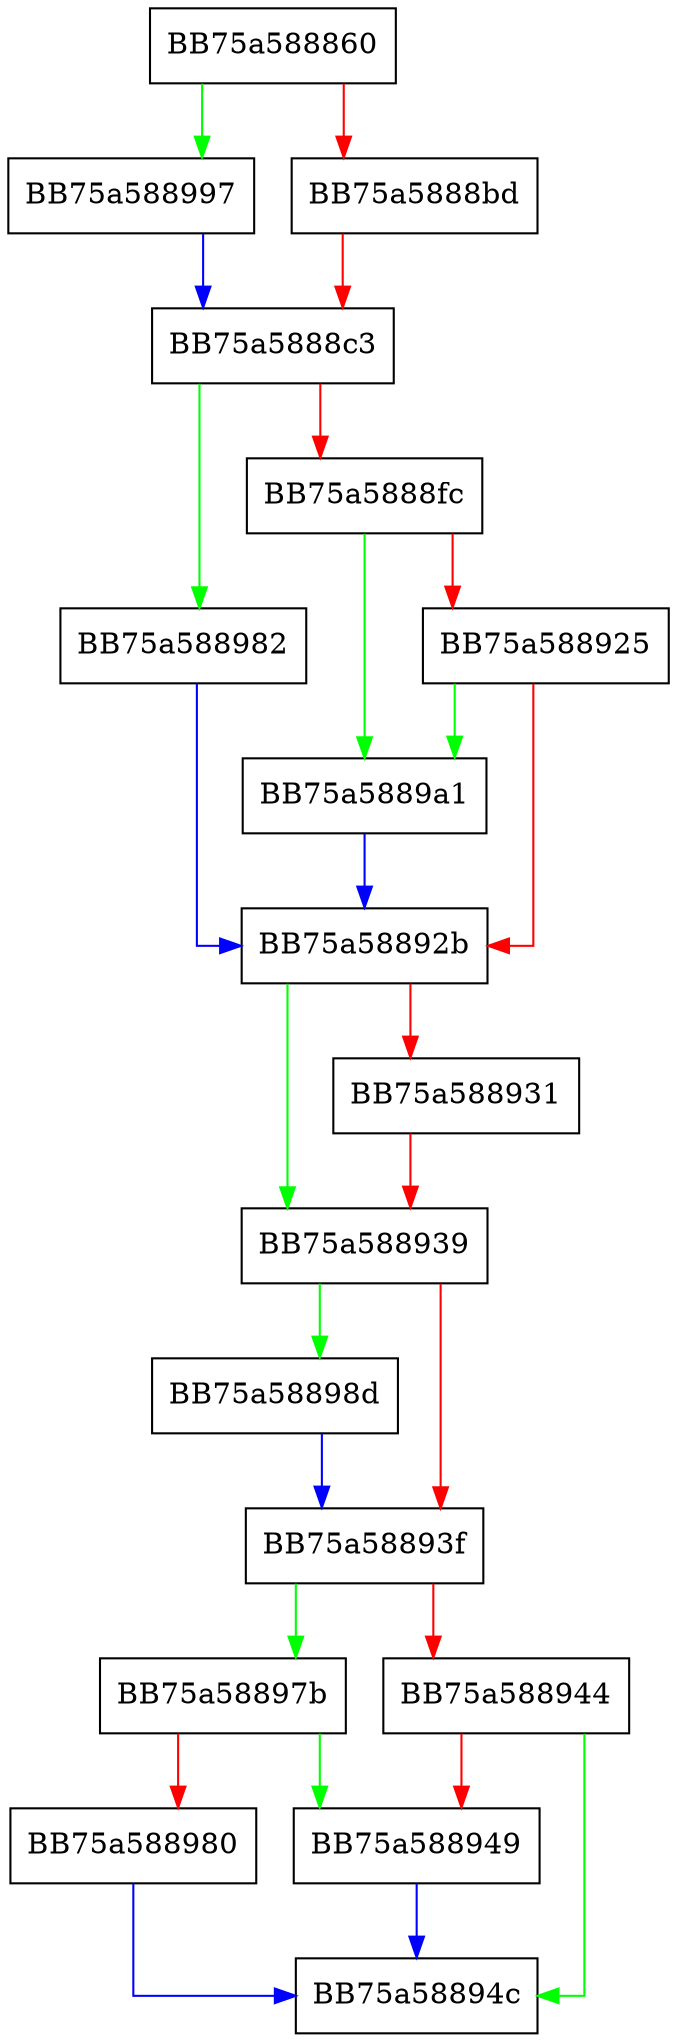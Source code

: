 digraph do_get {
  node [shape="box"];
  graph [splines=ortho];
  BB75a588860 -> BB75a588997 [color="green"];
  BB75a588860 -> BB75a5888bd [color="red"];
  BB75a5888bd -> BB75a5888c3 [color="red"];
  BB75a5888c3 -> BB75a588982 [color="green"];
  BB75a5888c3 -> BB75a5888fc [color="red"];
  BB75a5888fc -> BB75a5889a1 [color="green"];
  BB75a5888fc -> BB75a588925 [color="red"];
  BB75a588925 -> BB75a5889a1 [color="green"];
  BB75a588925 -> BB75a58892b [color="red"];
  BB75a58892b -> BB75a588939 [color="green"];
  BB75a58892b -> BB75a588931 [color="red"];
  BB75a588931 -> BB75a588939 [color="red"];
  BB75a588939 -> BB75a58898d [color="green"];
  BB75a588939 -> BB75a58893f [color="red"];
  BB75a58893f -> BB75a58897b [color="green"];
  BB75a58893f -> BB75a588944 [color="red"];
  BB75a588944 -> BB75a58894c [color="green"];
  BB75a588944 -> BB75a588949 [color="red"];
  BB75a588949 -> BB75a58894c [color="blue"];
  BB75a58897b -> BB75a588949 [color="green"];
  BB75a58897b -> BB75a588980 [color="red"];
  BB75a588980 -> BB75a58894c [color="blue"];
  BB75a588982 -> BB75a58892b [color="blue"];
  BB75a58898d -> BB75a58893f [color="blue"];
  BB75a588997 -> BB75a5888c3 [color="blue"];
  BB75a5889a1 -> BB75a58892b [color="blue"];
}